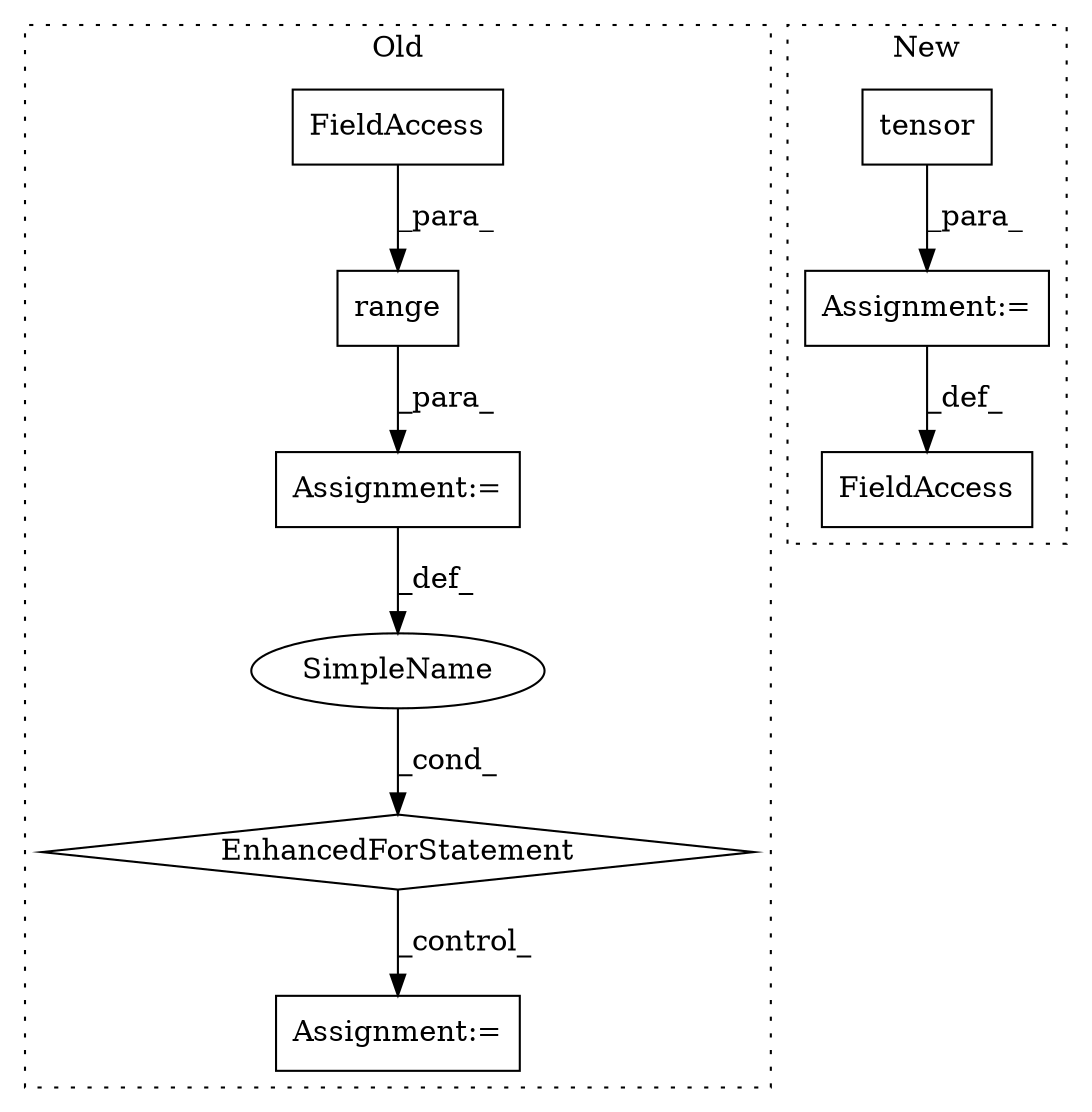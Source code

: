 digraph G {
subgraph cluster0 {
1 [label="range" a="32" s="19224,19259" l="6,1" shape="box"];
4 [label="Assignment:=" a="7" s="19154,19260" l="61,2" shape="box"];
5 [label="EnhancedForStatement" a="70" s="19154,19260" l="61,2" shape="diamond"];
6 [label="Assignment:=" a="7" s="19375" l="1" shape="box"];
7 [label="SimpleName" a="42" s="19219" l="2" shape="ellipse"];
9 [label="FieldAccess" a="22" s="19230" l="29" shape="box"];
label = "Old";
style="dotted";
}
subgraph cluster1 {
2 [label="tensor" a="32" s="16131,16141" l="7,1" shape="box"];
3 [label="Assignment:=" a="7" s="16673" l="1" shape="box"];
8 [label="FieldAccess" a="22" s="16659" l="14" shape="box"];
label = "New";
style="dotted";
}
1 -> 4 [label="_para_"];
2 -> 3 [label="_para_"];
3 -> 8 [label="_def_"];
4 -> 7 [label="_def_"];
5 -> 6 [label="_control_"];
7 -> 5 [label="_cond_"];
9 -> 1 [label="_para_"];
}